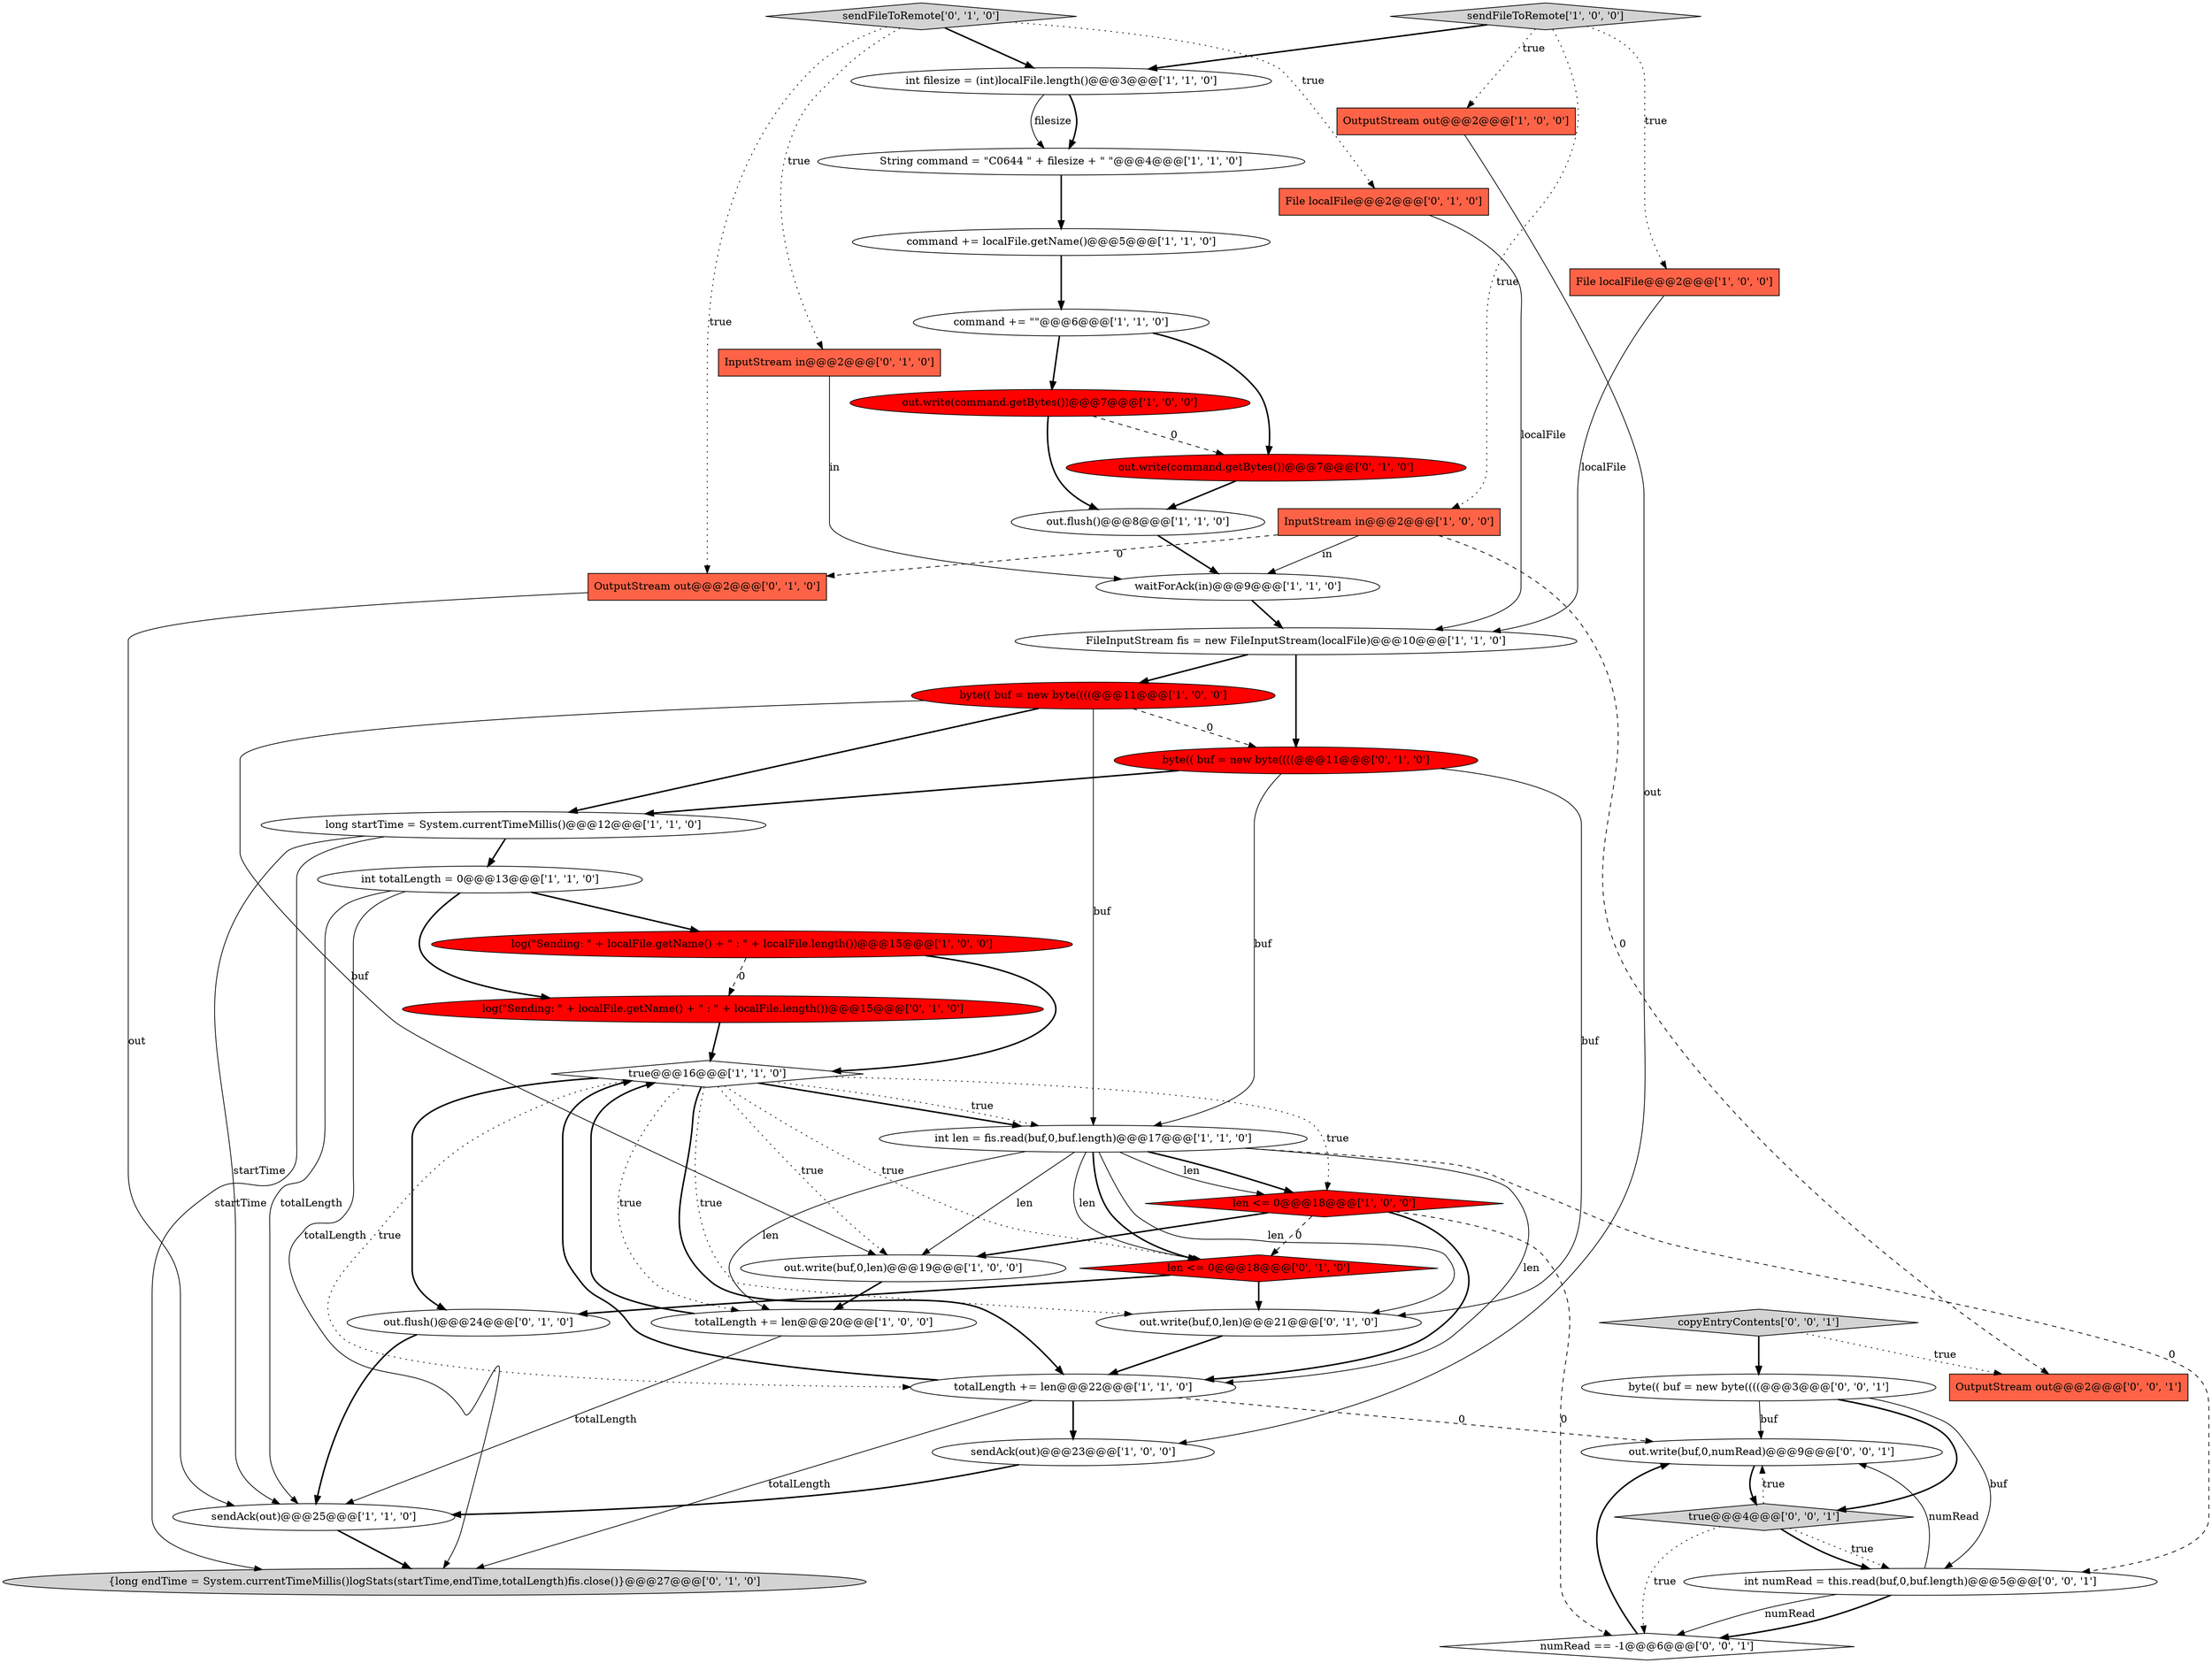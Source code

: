 digraph {
10 [style = filled, label = "OutputStream out@@@2@@@['1', '0', '0']", fillcolor = tomato, shape = box image = "AAA0AAABBB1BBB"];
38 [style = filled, label = "byte(( buf = new byte((((@@@3@@@['0', '0', '1']", fillcolor = white, shape = ellipse image = "AAA0AAABBB3BBB"];
20 [style = filled, label = "command += \"\"@@@6@@@['1', '1', '0']", fillcolor = white, shape = ellipse image = "AAA0AAABBB1BBB"];
25 [style = filled, label = "File localFile@@@2@@@['0', '1', '0']", fillcolor = tomato, shape = box image = "AAA0AAABBB2BBB"];
23 [style = filled, label = "int filesize = (int)localFile.length()@@@3@@@['1', '1', '0']", fillcolor = white, shape = ellipse image = "AAA0AAABBB1BBB"];
30 [style = filled, label = "len <= 0@@@18@@@['0', '1', '0']", fillcolor = red, shape = diamond image = "AAA1AAABBB2BBB"];
36 [style = filled, label = "copyEntryContents['0', '0', '1']", fillcolor = lightgray, shape = diamond image = "AAA0AAABBB3BBB"];
6 [style = filled, label = "String command = \"C0644 \" + filesize + \" \"@@@4@@@['1', '1', '0']", fillcolor = white, shape = ellipse image = "AAA0AAABBB1BBB"];
28 [style = filled, label = "OutputStream out@@@2@@@['0', '1', '0']", fillcolor = tomato, shape = box image = "AAA1AAABBB2BBB"];
12 [style = filled, label = "log(\"Sending: \" + localFile.getName() + \" : \" + localFile.length())@@@15@@@['1', '0', '0']", fillcolor = red, shape = ellipse image = "AAA1AAABBB1BBB"];
4 [style = filled, label = "byte(( buf = new byte((((@@@11@@@['1', '0', '0']", fillcolor = red, shape = ellipse image = "AAA1AAABBB1BBB"];
39 [style = filled, label = "out.write(buf,0,numRead)@@@9@@@['0', '0', '1']", fillcolor = white, shape = ellipse image = "AAA0AAABBB3BBB"];
35 [style = filled, label = "int numRead = this.read(buf,0,buf.length)@@@5@@@['0', '0', '1']", fillcolor = white, shape = ellipse image = "AAA0AAABBB3BBB"];
26 [style = filled, label = "out.write(buf,0,len)@@@21@@@['0', '1', '0']", fillcolor = white, shape = ellipse image = "AAA0AAABBB2BBB"];
13 [style = filled, label = "InputStream in@@@2@@@['1', '0', '0']", fillcolor = tomato, shape = box image = "AAA1AAABBB1BBB"];
32 [style = filled, label = "log(\"Sending: \" + localFile.getName() + \" : \" + localFile.length())@@@15@@@['0', '1', '0']", fillcolor = red, shape = ellipse image = "AAA1AAABBB2BBB"];
37 [style = filled, label = "OutputStream out@@@2@@@['0', '0', '1']", fillcolor = tomato, shape = box image = "AAA0AAABBB3BBB"];
29 [style = filled, label = "byte(( buf = new byte((((@@@11@@@['0', '1', '0']", fillcolor = red, shape = ellipse image = "AAA1AAABBB2BBB"];
31 [style = filled, label = "out.flush()@@@24@@@['0', '1', '0']", fillcolor = white, shape = ellipse image = "AAA0AAABBB2BBB"];
40 [style = filled, label = "numRead == -1@@@6@@@['0', '0', '1']", fillcolor = white, shape = diamond image = "AAA0AAABBB3BBB"];
41 [style = filled, label = "true@@@4@@@['0', '0', '1']", fillcolor = lightgray, shape = diamond image = "AAA0AAABBB3BBB"];
24 [style = filled, label = "InputStream in@@@2@@@['0', '1', '0']", fillcolor = tomato, shape = box image = "AAA0AAABBB2BBB"];
22 [style = filled, label = "command += localFile.getName()@@@5@@@['1', '1', '0']", fillcolor = white, shape = ellipse image = "AAA0AAABBB1BBB"];
33 [style = filled, label = "out.write(command.getBytes())@@@7@@@['0', '1', '0']", fillcolor = red, shape = ellipse image = "AAA1AAABBB2BBB"];
3 [style = filled, label = "File localFile@@@2@@@['1', '0', '0']", fillcolor = tomato, shape = box image = "AAA0AAABBB1BBB"];
21 [style = filled, label = "sendAck(out)@@@25@@@['1', '1', '0']", fillcolor = white, shape = ellipse image = "AAA0AAABBB1BBB"];
16 [style = filled, label = "true@@@16@@@['1', '1', '0']", fillcolor = white, shape = diamond image = "AAA0AAABBB1BBB"];
1 [style = filled, label = "len <= 0@@@18@@@['1', '0', '0']", fillcolor = red, shape = diamond image = "AAA1AAABBB1BBB"];
17 [style = filled, label = "totalLength += len@@@20@@@['1', '0', '0']", fillcolor = white, shape = ellipse image = "AAA0AAABBB1BBB"];
27 [style = filled, label = "sendFileToRemote['0', '1', '0']", fillcolor = lightgray, shape = diamond image = "AAA0AAABBB2BBB"];
14 [style = filled, label = "FileInputStream fis = new FileInputStream(localFile)@@@10@@@['1', '1', '0']", fillcolor = white, shape = ellipse image = "AAA0AAABBB1BBB"];
0 [style = filled, label = "long startTime = System.currentTimeMillis()@@@12@@@['1', '1', '0']", fillcolor = white, shape = ellipse image = "AAA0AAABBB1BBB"];
11 [style = filled, label = "out.write(command.getBytes())@@@7@@@['1', '0', '0']", fillcolor = red, shape = ellipse image = "AAA1AAABBB1BBB"];
18 [style = filled, label = "totalLength += len@@@22@@@['1', '1', '0']", fillcolor = white, shape = ellipse image = "AAA0AAABBB1BBB"];
19 [style = filled, label = "int totalLength = 0@@@13@@@['1', '1', '0']", fillcolor = white, shape = ellipse image = "AAA0AAABBB1BBB"];
9 [style = filled, label = "sendFileToRemote['1', '0', '0']", fillcolor = lightgray, shape = diamond image = "AAA0AAABBB1BBB"];
5 [style = filled, label = "out.flush()@@@8@@@['1', '1', '0']", fillcolor = white, shape = ellipse image = "AAA0AAABBB1BBB"];
7 [style = filled, label = "int len = fis.read(buf,0,buf.length)@@@17@@@['1', '1', '0']", fillcolor = white, shape = ellipse image = "AAA0AAABBB1BBB"];
34 [style = filled, label = "{long endTime = System.currentTimeMillis()logStats(startTime,endTime,totalLength)fis.close()}@@@27@@@['0', '1', '0']", fillcolor = lightgray, shape = ellipse image = "AAA0AAABBB2BBB"];
8 [style = filled, label = "out.write(buf,0,len)@@@19@@@['1', '0', '0']", fillcolor = white, shape = ellipse image = "AAA0AAABBB1BBB"];
15 [style = filled, label = "sendAck(out)@@@23@@@['1', '0', '0']", fillcolor = white, shape = ellipse image = "AAA0AAABBB1BBB"];
2 [style = filled, label = "waitForAck(in)@@@9@@@['1', '1', '0']", fillcolor = white, shape = ellipse image = "AAA0AAABBB1BBB"];
38->39 [style = solid, label="buf"];
7->30 [style = bold, label=""];
6->22 [style = bold, label=""];
15->21 [style = bold, label=""];
11->33 [style = dashed, label="0"];
16->17 [style = dotted, label="true"];
16->7 [style = bold, label=""];
29->0 [style = bold, label=""];
31->21 [style = bold, label=""];
38->41 [style = bold, label=""];
7->18 [style = solid, label="len"];
35->39 [style = solid, label="numRead"];
1->40 [style = dashed, label="0"];
16->7 [style = dotted, label="true"];
18->39 [style = dashed, label="0"];
41->40 [style = dotted, label="true"];
17->21 [style = solid, label="totalLength"];
7->35 [style = dashed, label="0"];
2->14 [style = bold, label=""];
7->30 [style = solid, label="len"];
3->14 [style = solid, label="localFile"];
17->16 [style = bold, label=""];
13->2 [style = solid, label="in"];
7->1 [style = bold, label=""];
27->25 [style = dotted, label="true"];
19->12 [style = bold, label=""];
4->8 [style = solid, label="buf"];
0->19 [style = bold, label=""];
30->26 [style = bold, label=""];
18->15 [style = bold, label=""];
27->24 [style = dotted, label="true"];
29->7 [style = solid, label="buf"];
4->0 [style = bold, label=""];
8->17 [style = bold, label=""];
13->28 [style = dashed, label="0"];
35->40 [style = bold, label=""];
18->34 [style = solid, label="totalLength"];
22->20 [style = bold, label=""];
16->1 [style = dotted, label="true"];
24->2 [style = solid, label="in"];
9->13 [style = dotted, label="true"];
39->41 [style = bold, label=""];
7->26 [style = solid, label="len"];
9->10 [style = dotted, label="true"];
9->3 [style = dotted, label="true"];
14->4 [style = bold, label=""];
16->18 [style = dotted, label="true"];
16->8 [style = dotted, label="true"];
16->18 [style = bold, label=""];
1->8 [style = bold, label=""];
41->35 [style = dotted, label="true"];
1->30 [style = dashed, label="0"];
12->32 [style = dashed, label="0"];
21->34 [style = bold, label=""];
38->35 [style = solid, label="buf"];
33->5 [style = bold, label=""];
32->16 [style = bold, label=""];
36->37 [style = dotted, label="true"];
25->14 [style = solid, label="localFile"];
0->34 [style = solid, label="startTime"];
11->5 [style = bold, label=""];
19->34 [style = solid, label="totalLength"];
19->32 [style = bold, label=""];
40->39 [style = bold, label=""];
30->31 [style = bold, label=""];
16->31 [style = bold, label=""];
23->6 [style = bold, label=""];
14->29 [style = bold, label=""];
29->26 [style = solid, label="buf"];
20->11 [style = bold, label=""];
41->35 [style = bold, label=""];
18->16 [style = bold, label=""];
35->40 [style = solid, label="numRead"];
13->37 [style = dashed, label="0"];
7->8 [style = solid, label="len"];
19->21 [style = solid, label="totalLength"];
16->30 [style = dotted, label="true"];
1->18 [style = bold, label=""];
12->16 [style = bold, label=""];
7->17 [style = solid, label="len"];
41->39 [style = dotted, label="true"];
20->33 [style = bold, label=""];
16->26 [style = dotted, label="true"];
7->1 [style = solid, label="len"];
9->23 [style = bold, label=""];
27->28 [style = dotted, label="true"];
5->2 [style = bold, label=""];
0->21 [style = solid, label="startTime"];
4->7 [style = solid, label="buf"];
28->21 [style = solid, label="out"];
27->23 [style = bold, label=""];
36->38 [style = bold, label=""];
10->15 [style = solid, label="out"];
4->29 [style = dashed, label="0"];
23->6 [style = solid, label="filesize"];
26->18 [style = bold, label=""];
}
